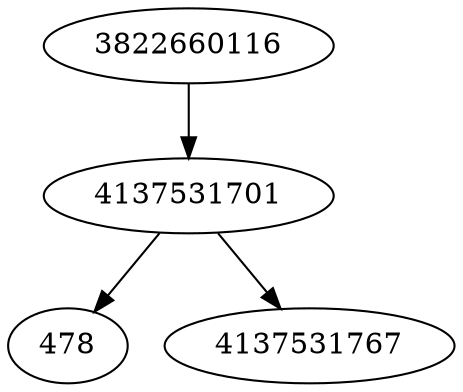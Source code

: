 strict digraph  {
3822660116;
4137531701;
478;
4137531767;
3822660116 -> 4137531701;
4137531701 -> 4137531767;
4137531701 -> 478;
}
